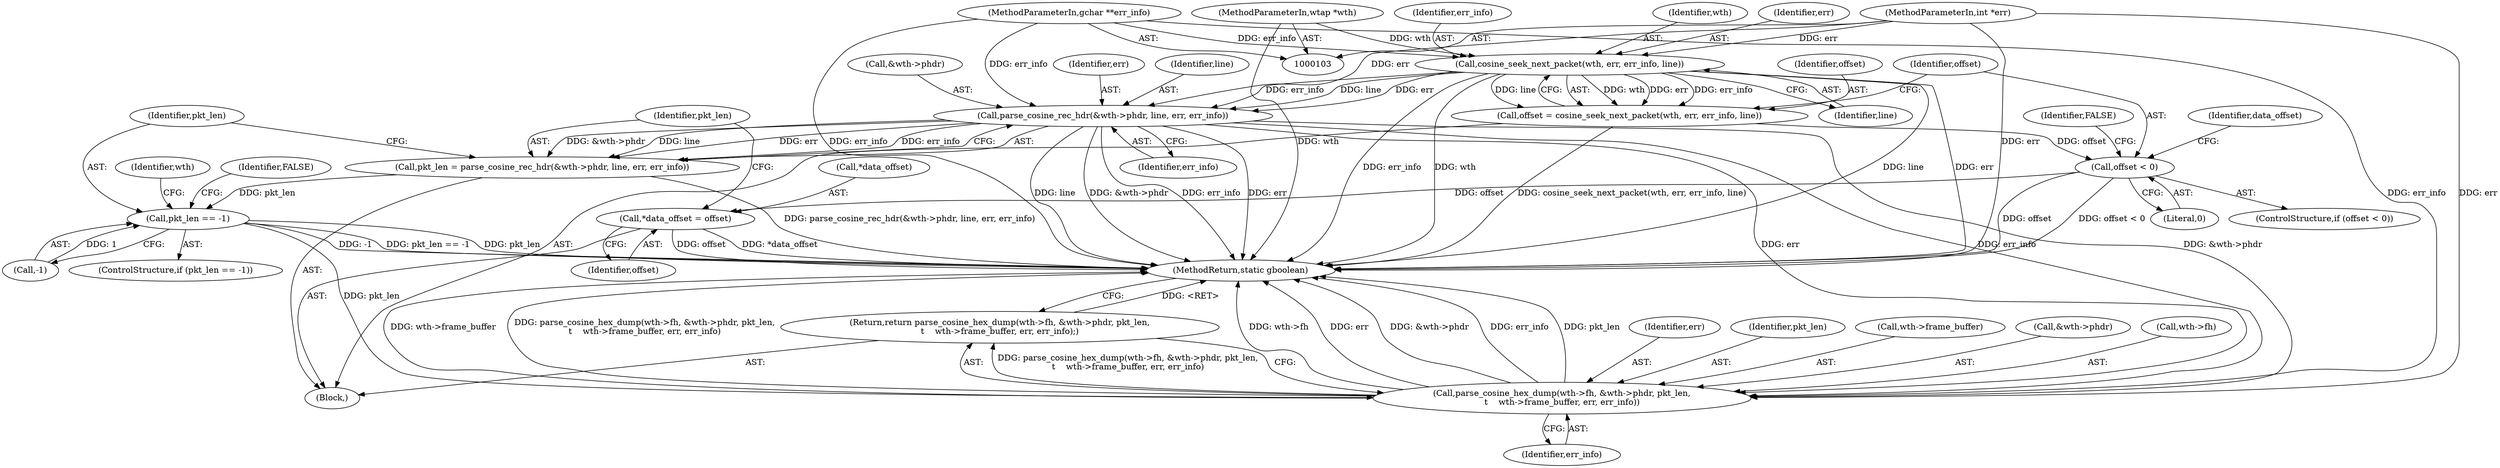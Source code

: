 digraph "1_wireshark_f5ec0afb766f19519ea9623152cca3bbe2229500@pointer" {
"1000114" [label="(Call,cosine_seek_next_packet(wth, err, err_info, line))"];
"1000104" [label="(MethodParameterIn,wtap *wth)"];
"1000105" [label="(MethodParameterIn,int *err)"];
"1000106" [label="(MethodParameterIn,gchar **err_info)"];
"1000112" [label="(Call,offset = cosine_seek_next_packet(wth, err, err_info, line))"];
"1000120" [label="(Call,offset < 0)"];
"1000125" [label="(Call,*data_offset = offset)"];
"1000131" [label="(Call,parse_cosine_rec_hdr(&wth->phdr, line, err, err_info))"];
"1000129" [label="(Call,pkt_len = parse_cosine_rec_hdr(&wth->phdr, line, err, err_info))"];
"1000140" [label="(Call,pkt_len == -1)"];
"1000147" [label="(Call,parse_cosine_hex_dump(wth->fh, &wth->phdr, pkt_len,\n\t    wth->frame_buffer, err, err_info))"];
"1000146" [label="(Return,return parse_cosine_hex_dump(wth->fh, &wth->phdr, pkt_len,\n\t    wth->frame_buffer, err, err_info);)"];
"1000161" [label="(MethodReturn,static gboolean)"];
"1000118" [label="(Identifier,line)"];
"1000125" [label="(Call,*data_offset = offset)"];
"1000138" [label="(Identifier,err_info)"];
"1000160" [label="(Identifier,err_info)"];
"1000159" [label="(Identifier,err)"];
"1000104" [label="(MethodParameterIn,wtap *wth)"];
"1000149" [label="(Identifier,wth)"];
"1000155" [label="(Identifier,pkt_len)"];
"1000141" [label="(Identifier,pkt_len)"];
"1000137" [label="(Identifier,err)"];
"1000156" [label="(Call,wth->frame_buffer)"];
"1000122" [label="(Literal,0)"];
"1000146" [label="(Return,return parse_cosine_hex_dump(wth->fh, &wth->phdr, pkt_len,\n\t    wth->frame_buffer, err, err_info);)"];
"1000127" [label="(Identifier,data_offset)"];
"1000136" [label="(Identifier,line)"];
"1000112" [label="(Call,offset = cosine_seek_next_packet(wth, err, err_info, line))"];
"1000114" [label="(Call,cosine_seek_next_packet(wth, err, err_info, line))"];
"1000145" [label="(Identifier,FALSE)"];
"1000106" [label="(MethodParameterIn,gchar **err_info)"];
"1000151" [label="(Call,&wth->phdr)"];
"1000129" [label="(Call,pkt_len = parse_cosine_rec_hdr(&wth->phdr, line, err, err_info))"];
"1000126" [label="(Call,*data_offset)"];
"1000119" [label="(ControlStructure,if (offset < 0))"];
"1000124" [label="(Identifier,FALSE)"];
"1000148" [label="(Call,wth->fh)"];
"1000113" [label="(Identifier,offset)"];
"1000147" [label="(Call,parse_cosine_hex_dump(wth->fh, &wth->phdr, pkt_len,\n\t    wth->frame_buffer, err, err_info))"];
"1000117" [label="(Identifier,err_info)"];
"1000142" [label="(Call,-1)"];
"1000120" [label="(Call,offset < 0)"];
"1000130" [label="(Identifier,pkt_len)"];
"1000108" [label="(Block,)"];
"1000140" [label="(Call,pkt_len == -1)"];
"1000121" [label="(Identifier,offset)"];
"1000115" [label="(Identifier,wth)"];
"1000132" [label="(Call,&wth->phdr)"];
"1000116" [label="(Identifier,err)"];
"1000139" [label="(ControlStructure,if (pkt_len == -1))"];
"1000128" [label="(Identifier,offset)"];
"1000105" [label="(MethodParameterIn,int *err)"];
"1000131" [label="(Call,parse_cosine_rec_hdr(&wth->phdr, line, err, err_info))"];
"1000114" -> "1000112"  [label="AST: "];
"1000114" -> "1000118"  [label="CFG: "];
"1000115" -> "1000114"  [label="AST: "];
"1000116" -> "1000114"  [label="AST: "];
"1000117" -> "1000114"  [label="AST: "];
"1000118" -> "1000114"  [label="AST: "];
"1000112" -> "1000114"  [label="CFG: "];
"1000114" -> "1000161"  [label="DDG: line"];
"1000114" -> "1000161"  [label="DDG: err_info"];
"1000114" -> "1000161"  [label="DDG: wth"];
"1000114" -> "1000161"  [label="DDG: err"];
"1000114" -> "1000112"  [label="DDG: wth"];
"1000114" -> "1000112"  [label="DDG: err"];
"1000114" -> "1000112"  [label="DDG: err_info"];
"1000114" -> "1000112"  [label="DDG: line"];
"1000104" -> "1000114"  [label="DDG: wth"];
"1000105" -> "1000114"  [label="DDG: err"];
"1000106" -> "1000114"  [label="DDG: err_info"];
"1000114" -> "1000131"  [label="DDG: line"];
"1000114" -> "1000131"  [label="DDG: err"];
"1000114" -> "1000131"  [label="DDG: err_info"];
"1000104" -> "1000103"  [label="AST: "];
"1000104" -> "1000161"  [label="DDG: wth"];
"1000105" -> "1000103"  [label="AST: "];
"1000105" -> "1000161"  [label="DDG: err"];
"1000105" -> "1000131"  [label="DDG: err"];
"1000105" -> "1000147"  [label="DDG: err"];
"1000106" -> "1000103"  [label="AST: "];
"1000106" -> "1000161"  [label="DDG: err_info"];
"1000106" -> "1000131"  [label="DDG: err_info"];
"1000106" -> "1000147"  [label="DDG: err_info"];
"1000112" -> "1000108"  [label="AST: "];
"1000113" -> "1000112"  [label="AST: "];
"1000121" -> "1000112"  [label="CFG: "];
"1000112" -> "1000161"  [label="DDG: cosine_seek_next_packet(wth, err, err_info, line)"];
"1000112" -> "1000120"  [label="DDG: offset"];
"1000120" -> "1000119"  [label="AST: "];
"1000120" -> "1000122"  [label="CFG: "];
"1000121" -> "1000120"  [label="AST: "];
"1000122" -> "1000120"  [label="AST: "];
"1000124" -> "1000120"  [label="CFG: "];
"1000127" -> "1000120"  [label="CFG: "];
"1000120" -> "1000161"  [label="DDG: offset < 0"];
"1000120" -> "1000161"  [label="DDG: offset"];
"1000120" -> "1000125"  [label="DDG: offset"];
"1000125" -> "1000108"  [label="AST: "];
"1000125" -> "1000128"  [label="CFG: "];
"1000126" -> "1000125"  [label="AST: "];
"1000128" -> "1000125"  [label="AST: "];
"1000130" -> "1000125"  [label="CFG: "];
"1000125" -> "1000161"  [label="DDG: *data_offset"];
"1000125" -> "1000161"  [label="DDG: offset"];
"1000131" -> "1000129"  [label="AST: "];
"1000131" -> "1000138"  [label="CFG: "];
"1000132" -> "1000131"  [label="AST: "];
"1000136" -> "1000131"  [label="AST: "];
"1000137" -> "1000131"  [label="AST: "];
"1000138" -> "1000131"  [label="AST: "];
"1000129" -> "1000131"  [label="CFG: "];
"1000131" -> "1000161"  [label="DDG: line"];
"1000131" -> "1000161"  [label="DDG: &wth->phdr"];
"1000131" -> "1000161"  [label="DDG: err_info"];
"1000131" -> "1000161"  [label="DDG: err"];
"1000131" -> "1000129"  [label="DDG: &wth->phdr"];
"1000131" -> "1000129"  [label="DDG: line"];
"1000131" -> "1000129"  [label="DDG: err"];
"1000131" -> "1000129"  [label="DDG: err_info"];
"1000131" -> "1000147"  [label="DDG: &wth->phdr"];
"1000131" -> "1000147"  [label="DDG: err"];
"1000131" -> "1000147"  [label="DDG: err_info"];
"1000129" -> "1000108"  [label="AST: "];
"1000130" -> "1000129"  [label="AST: "];
"1000141" -> "1000129"  [label="CFG: "];
"1000129" -> "1000161"  [label="DDG: parse_cosine_rec_hdr(&wth->phdr, line, err, err_info)"];
"1000129" -> "1000140"  [label="DDG: pkt_len"];
"1000140" -> "1000139"  [label="AST: "];
"1000140" -> "1000142"  [label="CFG: "];
"1000141" -> "1000140"  [label="AST: "];
"1000142" -> "1000140"  [label="AST: "];
"1000145" -> "1000140"  [label="CFG: "];
"1000149" -> "1000140"  [label="CFG: "];
"1000140" -> "1000161"  [label="DDG: -1"];
"1000140" -> "1000161"  [label="DDG: pkt_len == -1"];
"1000140" -> "1000161"  [label="DDG: pkt_len"];
"1000142" -> "1000140"  [label="DDG: 1"];
"1000140" -> "1000147"  [label="DDG: pkt_len"];
"1000147" -> "1000146"  [label="AST: "];
"1000147" -> "1000160"  [label="CFG: "];
"1000148" -> "1000147"  [label="AST: "];
"1000151" -> "1000147"  [label="AST: "];
"1000155" -> "1000147"  [label="AST: "];
"1000156" -> "1000147"  [label="AST: "];
"1000159" -> "1000147"  [label="AST: "];
"1000160" -> "1000147"  [label="AST: "];
"1000146" -> "1000147"  [label="CFG: "];
"1000147" -> "1000161"  [label="DDG: wth->fh"];
"1000147" -> "1000161"  [label="DDG: err"];
"1000147" -> "1000161"  [label="DDG: &wth->phdr"];
"1000147" -> "1000161"  [label="DDG: err_info"];
"1000147" -> "1000161"  [label="DDG: pkt_len"];
"1000147" -> "1000161"  [label="DDG: wth->frame_buffer"];
"1000147" -> "1000161"  [label="DDG: parse_cosine_hex_dump(wth->fh, &wth->phdr, pkt_len,\n\t    wth->frame_buffer, err, err_info)"];
"1000147" -> "1000146"  [label="DDG: parse_cosine_hex_dump(wth->fh, &wth->phdr, pkt_len,\n\t    wth->frame_buffer, err, err_info)"];
"1000146" -> "1000108"  [label="AST: "];
"1000161" -> "1000146"  [label="CFG: "];
"1000146" -> "1000161"  [label="DDG: <RET>"];
}
